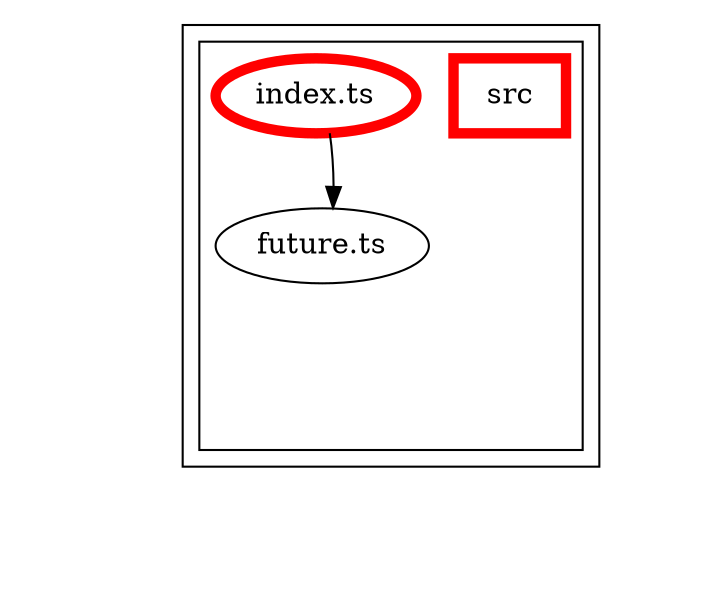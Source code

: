 digraph "dependency-graph-[object Object]" {
  compound = true;
  "dependency-graph-[object Object]" [
    style = "invis";
  ];
  "src/future.ts";
  subgraph "cluster_src" {
    color = "#000000";
    label = "";
    "name_src" [
      penwidth = 5;
      shape = "rectangle";
      color = "#ff0000";
      label = "src";
    ];
    "exit_src" [
      style = "invis";
    ];
    subgraph "cluster_src" {
      color = "#000000";
      label = "";
      "name_src" [
        penwidth = 5;
        shape = "rectangle";
        color = "#ff0000";
        label = "src";
      ];
      "exit_src" [
        style = "invis";
      ];
      "src/future.ts" [
        label = "future.ts";
      ];
      "src/index.ts" [
        label = "index.ts";
        color = "#ff0000";
        penwidth = 5;
      ];
      "src/future.ts" -> "exit_src" [
        style = "invis";
      ];
      "src/index.ts" -> "exit_src" [
        style = "invis";
      ];
    }
    "exit_src" -> "exit_src" [
      style = "invis";
    ];
    "exit_src" -> "exit_src" [
      style = "invis";
    ];
  }
  "exit_src" -> "dependency-graph-[object Object]" [
    style = "invis";
  ];
  "src/index.ts" -> "src/future.ts" [
    style = "invis";
  ];
  "src/index.ts" -> "src/future.ts" [
    style = "solid";
    ltail = "cluster_src/index.ts";
    lhead = "cluster_src/future.ts";
    color = "black";
  ];
}